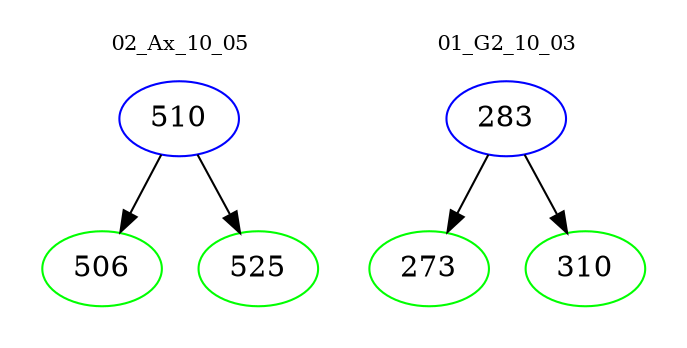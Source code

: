 digraph{
subgraph cluster_0 {
color = white
label = "02_Ax_10_05";
fontsize=10;
T0_510 [label="510", color="blue"]
T0_510 -> T0_506 [color="black"]
T0_506 [label="506", color="green"]
T0_510 -> T0_525 [color="black"]
T0_525 [label="525", color="green"]
}
subgraph cluster_1 {
color = white
label = "01_G2_10_03";
fontsize=10;
T1_283 [label="283", color="blue"]
T1_283 -> T1_273 [color="black"]
T1_273 [label="273", color="green"]
T1_283 -> T1_310 [color="black"]
T1_310 [label="310", color="green"]
}
}
